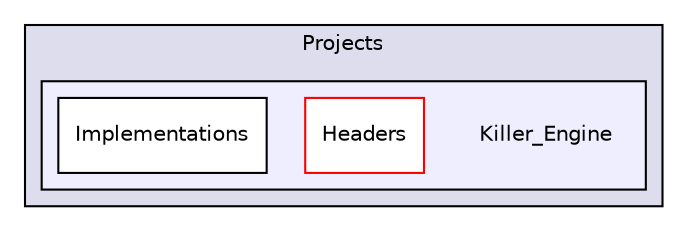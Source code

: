 digraph "F:/Projects/Killer_Engine" {
  compound=true
  node [ fontsize="10", fontname="Helvetica"];
  edge [ labelfontsize="10", labelfontname="Helvetica"];
  subgraph clusterdir_c4a6d00bdc510136fbd964986dc2264a {
    graph [ bgcolor="#ddddee", pencolor="black", label="Projects" fontname="Helvetica", fontsize="10", URL="dir_c4a6d00bdc510136fbd964986dc2264a.html"]
  subgraph clusterdir_831c059d5220dcd00205d33beeefc879 {
    graph [ bgcolor="#eeeeff", pencolor="black", label="" URL="dir_831c059d5220dcd00205d33beeefc879.html"];
    dir_831c059d5220dcd00205d33beeefc879 [shape=plaintext label="Killer_Engine"];
    dir_1f0189054f7e9a362b832708d4f8e189 [shape=box label="Headers" color="red" fillcolor="white" style="filled" URL="dir_1f0189054f7e9a362b832708d4f8e189.html"];
    dir_4a9e1613664d56ef34d8db8dea32a370 [shape=box label="Implementations" color="black" fillcolor="white" style="filled" URL="dir_4a9e1613664d56ef34d8db8dea32a370.html"];
  }
  }
}
